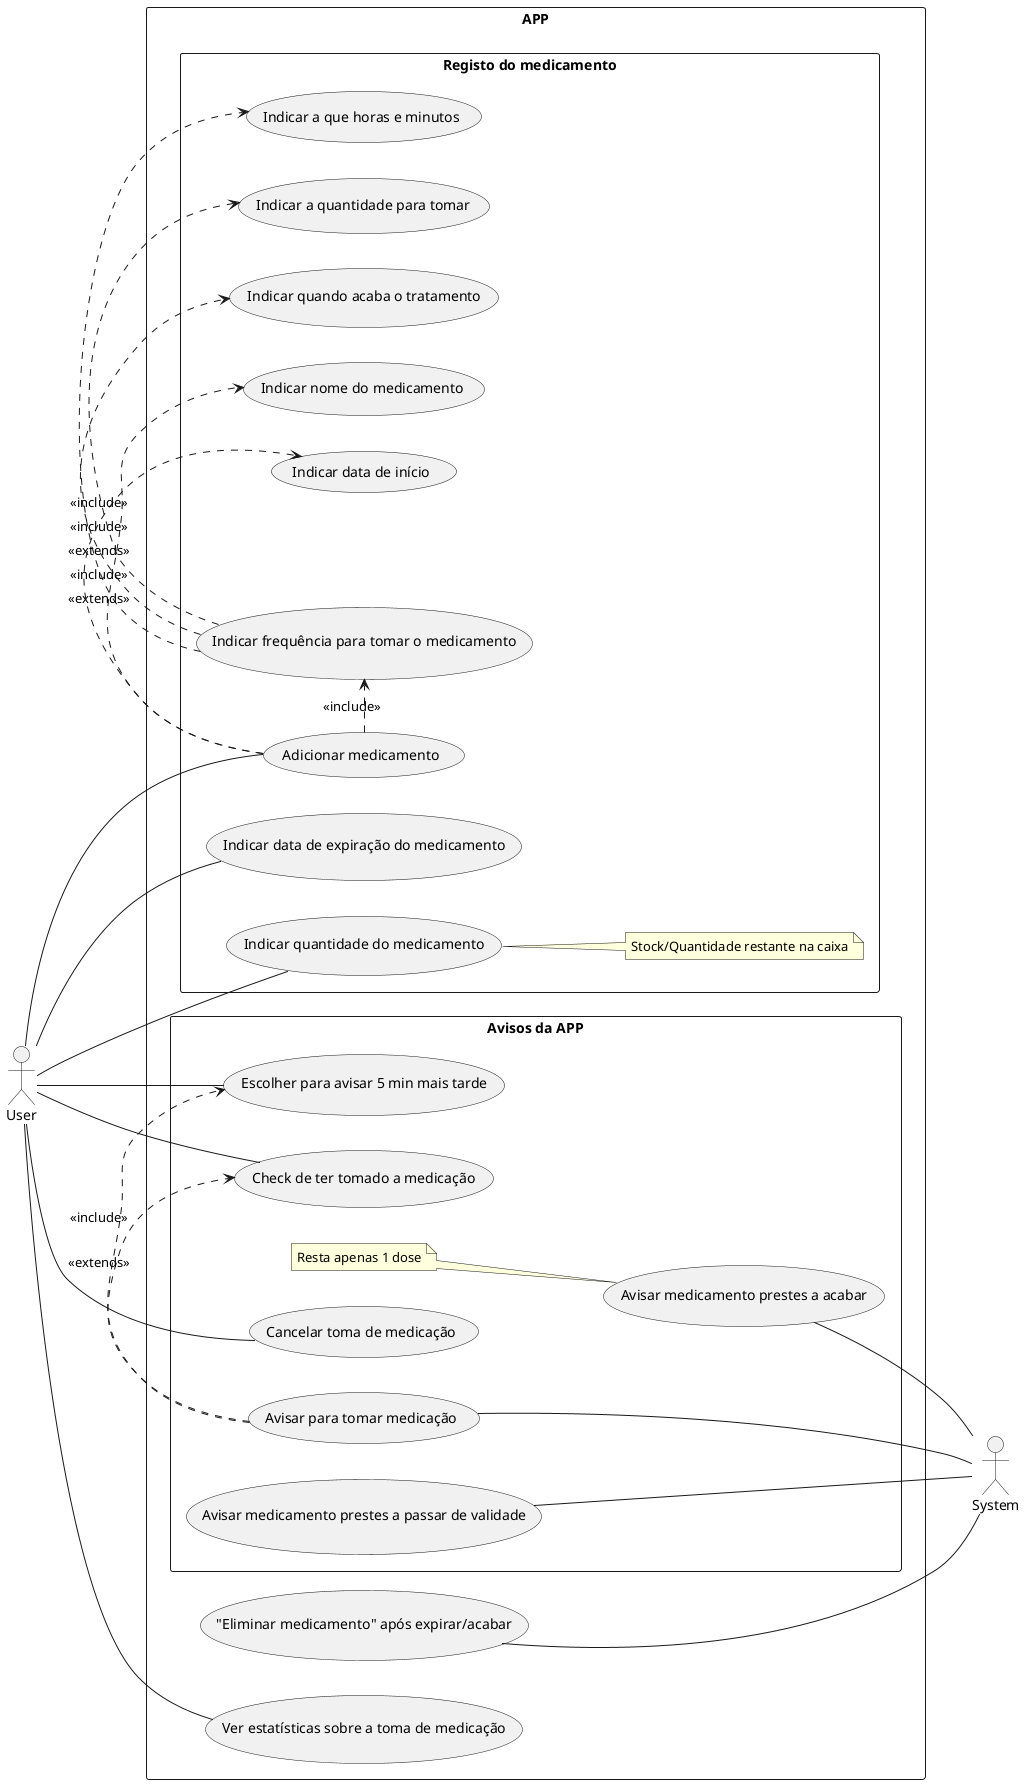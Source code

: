 @startuml

left to right direction

actor User
actor System
rectangle "APP" {
    rectangle "Registo do medicamento" {
        User -- (Adicionar medicamento)
        (Adicionar medicamento) .> (Indicar nome do medicamento) : <<include>>
        (Adicionar medicamento) .> (Indicar frequência para tomar o medicamento) : <<include>>
        (Indicar frequência para tomar o medicamento) .> (Indicar a que horas e minutos) : <<extends>>
        (Indicar frequência para tomar o medicamento) .> (Indicar a quantidade para tomar) : <<extends>>
        (Indicar frequência para tomar o medicamento) .> (Indicar quando acaba o tratamento) : <<include>>
        (Adicionar medicamento) .> (Indicar data de início) : <<include>>
        User -- (Indicar data de expiração do medicamento)
        User -- (Indicar quantidade do medicamento)
        note right of (Indicar quantidade do medicamento): Stock/Quantidade restante na caixa
    }

    rectangle "Avisos da APP" {
        (Avisar para tomar medicação) -- System
        User -- (Escolher para avisar 5 min mais tarde)
        (Avisar para tomar medicação) .> (Escolher para avisar 5 min mais tarde) : <<include>>
        User -- (Check de ter tomado a medicação)
        (Avisar para tomar medicação) .> (Check de ter tomado a medicação) : <<extends>>
        User -- (Cancelar toma de medicação)
        (Avisar medicamento prestes a passar de validade) -- System
        (Avisar medicamento prestes a acabar) -- System
        note left of (Avisar medicamento prestes a acabar) : Resta apenas 1 dose
    }
    
    ("Eliminar medicamento" após expirar/acabar) -- System

    User -- (Ver estatísticas sobre a toma de medicação)

}

@enduml
